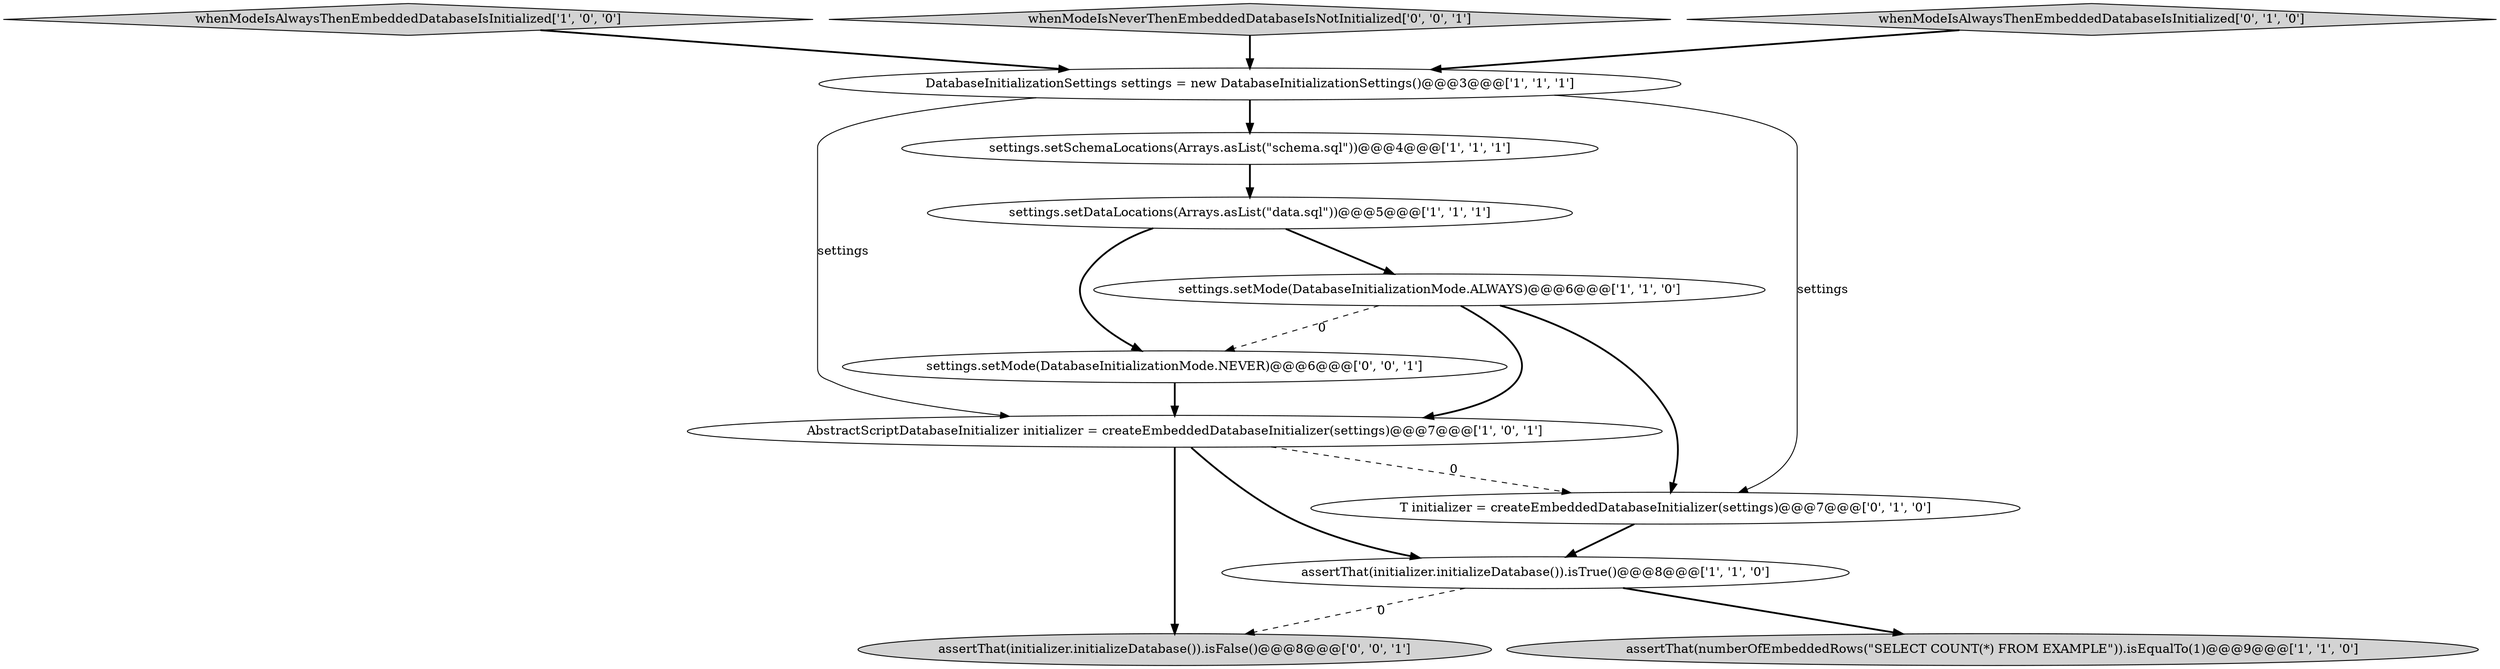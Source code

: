 digraph {
3 [style = filled, label = "assertThat(initializer.initializeDatabase()).isTrue()@@@8@@@['1', '1', '0']", fillcolor = white, shape = ellipse image = "AAA0AAABBB1BBB"];
11 [style = filled, label = "assertThat(initializer.initializeDatabase()).isFalse()@@@8@@@['0', '0', '1']", fillcolor = lightgray, shape = ellipse image = "AAA0AAABBB3BBB"];
5 [style = filled, label = "DatabaseInitializationSettings settings = new DatabaseInitializationSettings()@@@3@@@['1', '1', '1']", fillcolor = white, shape = ellipse image = "AAA0AAABBB1BBB"];
7 [style = filled, label = "whenModeIsAlwaysThenEmbeddedDatabaseIsInitialized['1', '0', '0']", fillcolor = lightgray, shape = diamond image = "AAA0AAABBB1BBB"];
12 [style = filled, label = "settings.setMode(DatabaseInitializationMode.NEVER)@@@6@@@['0', '0', '1']", fillcolor = white, shape = ellipse image = "AAA0AAABBB3BBB"];
6 [style = filled, label = "settings.setDataLocations(Arrays.asList(\"data.sql\"))@@@5@@@['1', '1', '1']", fillcolor = white, shape = ellipse image = "AAA0AAABBB1BBB"];
8 [style = filled, label = "T initializer = createEmbeddedDatabaseInitializer(settings)@@@7@@@['0', '1', '0']", fillcolor = white, shape = ellipse image = "AAA1AAABBB2BBB"];
10 [style = filled, label = "whenModeIsNeverThenEmbeddedDatabaseIsNotInitialized['0', '0', '1']", fillcolor = lightgray, shape = diamond image = "AAA0AAABBB3BBB"];
9 [style = filled, label = "whenModeIsAlwaysThenEmbeddedDatabaseIsInitialized['0', '1', '0']", fillcolor = lightgray, shape = diamond image = "AAA0AAABBB2BBB"];
4 [style = filled, label = "AbstractScriptDatabaseInitializer initializer = createEmbeddedDatabaseInitializer(settings)@@@7@@@['1', '0', '1']", fillcolor = white, shape = ellipse image = "AAA0AAABBB1BBB"];
1 [style = filled, label = "assertThat(numberOfEmbeddedRows(\"SELECT COUNT(*) FROM EXAMPLE\")).isEqualTo(1)@@@9@@@['1', '1', '0']", fillcolor = lightgray, shape = ellipse image = "AAA0AAABBB1BBB"];
2 [style = filled, label = "settings.setMode(DatabaseInitializationMode.ALWAYS)@@@6@@@['1', '1', '0']", fillcolor = white, shape = ellipse image = "AAA0AAABBB1BBB"];
0 [style = filled, label = "settings.setSchemaLocations(Arrays.asList(\"schema.sql\"))@@@4@@@['1', '1', '1']", fillcolor = white, shape = ellipse image = "AAA0AAABBB1BBB"];
0->6 [style = bold, label=""];
7->5 [style = bold, label=""];
12->4 [style = bold, label=""];
4->11 [style = bold, label=""];
3->1 [style = bold, label=""];
5->0 [style = bold, label=""];
3->11 [style = dashed, label="0"];
6->12 [style = bold, label=""];
5->8 [style = solid, label="settings"];
2->4 [style = bold, label=""];
9->5 [style = bold, label=""];
4->3 [style = bold, label=""];
4->8 [style = dashed, label="0"];
2->12 [style = dashed, label="0"];
10->5 [style = bold, label=""];
5->4 [style = solid, label="settings"];
8->3 [style = bold, label=""];
6->2 [style = bold, label=""];
2->8 [style = bold, label=""];
}
